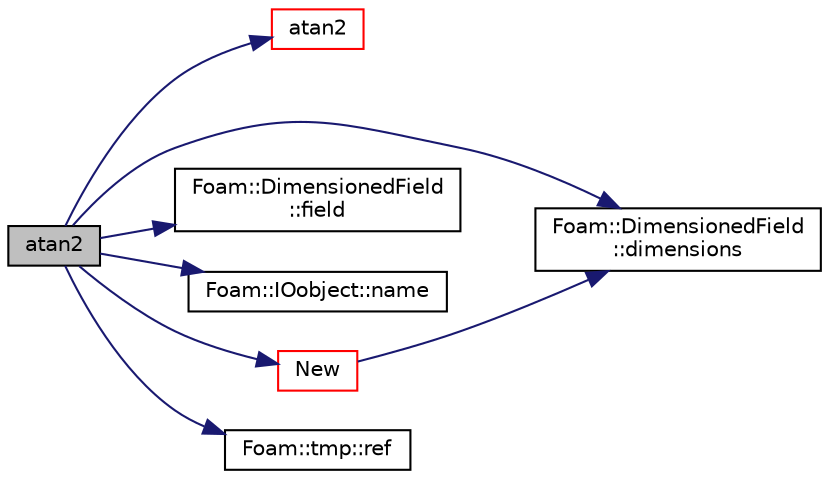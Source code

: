 digraph "atan2"
{
  bgcolor="transparent";
  edge [fontname="Helvetica",fontsize="10",labelfontname="Helvetica",labelfontsize="10"];
  node [fontname="Helvetica",fontsize="10",shape=record];
  rankdir="LR";
  Node66696 [label="atan2",height=0.2,width=0.4,color="black", fillcolor="grey75", style="filled", fontcolor="black"];
  Node66696 -> Node66697 [color="midnightblue",fontsize="10",style="solid",fontname="Helvetica"];
  Node66697 [label="atan2",height=0.2,width=0.4,color="red",URL="$a21851.html#a7c3244436f5bb68e49184c00b86ccc8d"];
  Node66696 -> Node66701 [color="midnightblue",fontsize="10",style="solid",fontname="Helvetica"];
  Node66701 [label="Foam::DimensionedField\l::dimensions",height=0.2,width=0.4,color="black",URL="$a27497.html#a512673c2674ca2d38885f1bb5f6994fb",tooltip="Return dimensions. "];
  Node66696 -> Node66702 [color="midnightblue",fontsize="10",style="solid",fontname="Helvetica"];
  Node66702 [label="Foam::DimensionedField\l::field",height=0.2,width=0.4,color="black",URL="$a27497.html#ac2dbc74fd80315697e3bfbe57956ad89"];
  Node66696 -> Node66703 [color="midnightblue",fontsize="10",style="solid",fontname="Helvetica"];
  Node66703 [label="Foam::IOobject::name",height=0.2,width=0.4,color="black",URL="$a27249.html#acc80e00a8ac919288fb55bd14cc88bf6",tooltip="Return name. "];
  Node66696 -> Node66704 [color="midnightblue",fontsize="10",style="solid",fontname="Helvetica"];
  Node66704 [label="New",height=0.2,width=0.4,color="red",URL="$a21851.html#a9d62cf14554c95e83f83f14909d9e0ec"];
  Node66704 -> Node66701 [color="midnightblue",fontsize="10",style="solid",fontname="Helvetica"];
  Node66696 -> Node66944 [color="midnightblue",fontsize="10",style="solid",fontname="Helvetica"];
  Node66944 [label="Foam::tmp::ref",height=0.2,width=0.4,color="black",URL="$a27077.html#aeaf81e641282874cef07f5b808efc83b",tooltip="Return non-const reference or generate a fatal error. "];
}
